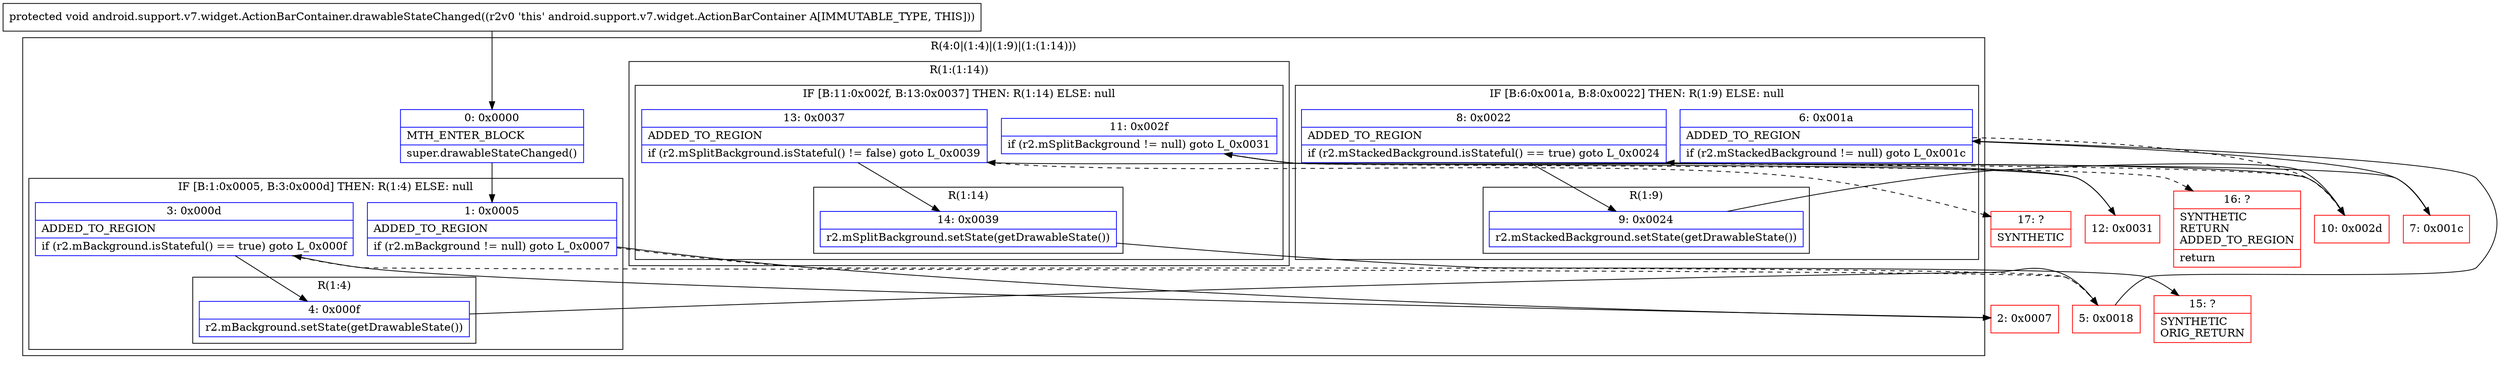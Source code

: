 digraph "CFG forandroid.support.v7.widget.ActionBarContainer.drawableStateChanged()V" {
subgraph cluster_Region_1145437066 {
label = "R(4:0|(1:4)|(1:9)|(1:(1:14)))";
node [shape=record,color=blue];
Node_0 [shape=record,label="{0\:\ 0x0000|MTH_ENTER_BLOCK\l|super.drawableStateChanged()\l}"];
subgraph cluster_IfRegion_677668416 {
label = "IF [B:1:0x0005, B:3:0x000d] THEN: R(1:4) ELSE: null";
node [shape=record,color=blue];
Node_1 [shape=record,label="{1\:\ 0x0005|ADDED_TO_REGION\l|if (r2.mBackground != null) goto L_0x0007\l}"];
Node_3 [shape=record,label="{3\:\ 0x000d|ADDED_TO_REGION\l|if (r2.mBackground.isStateful() == true) goto L_0x000f\l}"];
subgraph cluster_Region_567719260 {
label = "R(1:4)";
node [shape=record,color=blue];
Node_4 [shape=record,label="{4\:\ 0x000f|r2.mBackground.setState(getDrawableState())\l}"];
}
}
subgraph cluster_IfRegion_1418298857 {
label = "IF [B:6:0x001a, B:8:0x0022] THEN: R(1:9) ELSE: null";
node [shape=record,color=blue];
Node_6 [shape=record,label="{6\:\ 0x001a|ADDED_TO_REGION\l|if (r2.mStackedBackground != null) goto L_0x001c\l}"];
Node_8 [shape=record,label="{8\:\ 0x0022|ADDED_TO_REGION\l|if (r2.mStackedBackground.isStateful() == true) goto L_0x0024\l}"];
subgraph cluster_Region_1073462617 {
label = "R(1:9)";
node [shape=record,color=blue];
Node_9 [shape=record,label="{9\:\ 0x0024|r2.mStackedBackground.setState(getDrawableState())\l}"];
}
}
subgraph cluster_Region_883333760 {
label = "R(1:(1:14))";
node [shape=record,color=blue];
subgraph cluster_IfRegion_542024989 {
label = "IF [B:11:0x002f, B:13:0x0037] THEN: R(1:14) ELSE: null";
node [shape=record,color=blue];
Node_11 [shape=record,label="{11\:\ 0x002f|if (r2.mSplitBackground != null) goto L_0x0031\l}"];
Node_13 [shape=record,label="{13\:\ 0x0037|ADDED_TO_REGION\l|if (r2.mSplitBackground.isStateful() != false) goto L_0x0039\l}"];
subgraph cluster_Region_955304496 {
label = "R(1:14)";
node [shape=record,color=blue];
Node_14 [shape=record,label="{14\:\ 0x0039|r2.mSplitBackground.setState(getDrawableState())\l}"];
}
}
}
}
Node_2 [shape=record,color=red,label="{2\:\ 0x0007}"];
Node_5 [shape=record,color=red,label="{5\:\ 0x0018}"];
Node_7 [shape=record,color=red,label="{7\:\ 0x001c}"];
Node_10 [shape=record,color=red,label="{10\:\ 0x002d}"];
Node_12 [shape=record,color=red,label="{12\:\ 0x0031}"];
Node_15 [shape=record,color=red,label="{15\:\ ?|SYNTHETIC\lORIG_RETURN\l}"];
Node_16 [shape=record,color=red,label="{16\:\ ?|SYNTHETIC\lRETURN\lADDED_TO_REGION\l|return\l}"];
Node_17 [shape=record,color=red,label="{17\:\ ?|SYNTHETIC\l}"];
MethodNode[shape=record,label="{protected void android.support.v7.widget.ActionBarContainer.drawableStateChanged((r2v0 'this' android.support.v7.widget.ActionBarContainer A[IMMUTABLE_TYPE, THIS])) }"];
MethodNode -> Node_0;
Node_0 -> Node_1;
Node_1 -> Node_2;
Node_1 -> Node_5[style=dashed];
Node_3 -> Node_4;
Node_3 -> Node_5[style=dashed];
Node_4 -> Node_5;
Node_6 -> Node_7;
Node_6 -> Node_10[style=dashed];
Node_8 -> Node_9;
Node_8 -> Node_10[style=dashed];
Node_9 -> Node_10;
Node_11 -> Node_12;
Node_11 -> Node_16[style=dashed];
Node_13 -> Node_14;
Node_13 -> Node_17[style=dashed];
Node_14 -> Node_15;
Node_2 -> Node_3;
Node_5 -> Node_6;
Node_7 -> Node_8;
Node_10 -> Node_11;
Node_12 -> Node_13;
}


